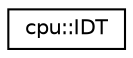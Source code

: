 digraph "Graphical Class Hierarchy"
{
 // LATEX_PDF_SIZE
  edge [fontname="Helvetica",fontsize="10",labelfontname="Helvetica",labelfontsize="10"];
  node [fontname="Helvetica",fontsize="10",shape=record];
  rankdir="LR";
  Node0 [label="cpu::IDT",height=0.2,width=0.4,color="black", fillcolor="white", style="filled",URL="$classcpu_1_1IDT.html",tooltip=" "];
}
